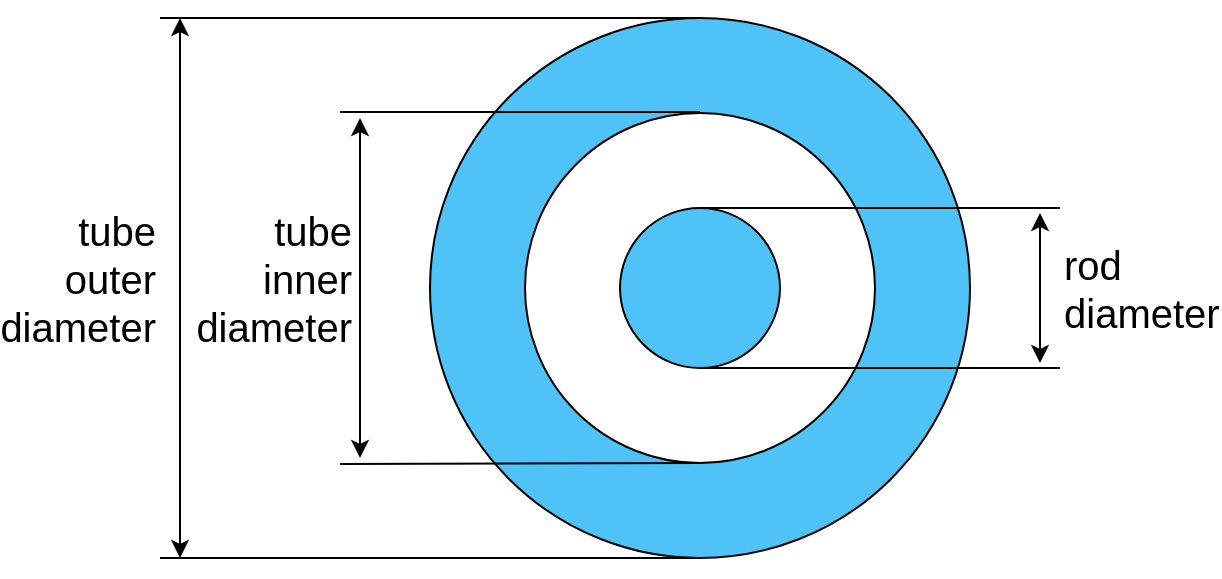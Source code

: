 <mxfile version="12.5.5" type="device"><diagram id="tl17IZcplXw4neYPM0ay" name="Page-1"><mxGraphModel dx="863" dy="460" grid="1" gridSize="10" guides="1" tooltips="1" connect="1" arrows="1" fold="1" page="1" pageScale="1" pageWidth="827" pageHeight="1169" math="0" shadow="0"><root><mxCell id="0"/><mxCell id="1" parent="0"/><mxCell id="xBcWSf_qM2bz_FtuIMoJ-1" value="" style="ellipse;whiteSpace=wrap;html=1;aspect=fixed;fillColor=#4FC3F7;" vertex="1" parent="1"><mxGeometry x="225" y="130" width="270" height="270" as="geometry"/></mxCell><mxCell id="xBcWSf_qM2bz_FtuIMoJ-3" value="" style="ellipse;whiteSpace=wrap;html=1;aspect=fixed;fillColor=#FFFFFF;" vertex="1" parent="1"><mxGeometry x="272.5" y="177.5" width="175" height="175" as="geometry"/></mxCell><mxCell id="xBcWSf_qM2bz_FtuIMoJ-2" value="" style="ellipse;whiteSpace=wrap;html=1;aspect=fixed;fillColor=#4FC3F7;" vertex="1" parent="1"><mxGeometry x="320" y="225" width="80" height="80" as="geometry"/></mxCell><mxCell id="xBcWSf_qM2bz_FtuIMoJ-4" value="" style="endArrow=none;html=1;" edge="1" parent="1"><mxGeometry width="50" height="50" relative="1" as="geometry"><mxPoint x="90" y="130" as="sourcePoint"/><mxPoint x="360" y="130" as="targetPoint"/></mxGeometry></mxCell><mxCell id="xBcWSf_qM2bz_FtuIMoJ-5" value="" style="endArrow=none;html=1;" edge="1" parent="1"><mxGeometry width="50" height="50" relative="1" as="geometry"><mxPoint x="90" y="400" as="sourcePoint"/><mxPoint x="360" y="400" as="targetPoint"/></mxGeometry></mxCell><mxCell id="xBcWSf_qM2bz_FtuIMoJ-6" value="" style="endArrow=none;html=1;" edge="1" parent="1"><mxGeometry width="50" height="50" relative="1" as="geometry"><mxPoint x="180" y="353" as="sourcePoint"/><mxPoint x="360" y="352.5" as="targetPoint"/></mxGeometry></mxCell><mxCell id="xBcWSf_qM2bz_FtuIMoJ-7" value="" style="endArrow=none;html=1;" edge="1" parent="1"><mxGeometry width="50" height="50" relative="1" as="geometry"><mxPoint x="180" y="177" as="sourcePoint"/><mxPoint x="360" y="177" as="targetPoint"/></mxGeometry></mxCell><mxCell id="xBcWSf_qM2bz_FtuIMoJ-8" value="" style="endArrow=none;html=1;" edge="1" parent="1"><mxGeometry width="50" height="50" relative="1" as="geometry"><mxPoint x="360" y="305" as="sourcePoint"/><mxPoint x="540" y="305" as="targetPoint"/></mxGeometry></mxCell><mxCell id="xBcWSf_qM2bz_FtuIMoJ-9" value="" style="endArrow=none;html=1;" edge="1" parent="1"><mxGeometry width="50" height="50" relative="1" as="geometry"><mxPoint x="360" y="225" as="sourcePoint"/><mxPoint x="540" y="225" as="targetPoint"/></mxGeometry></mxCell><mxCell id="xBcWSf_qM2bz_FtuIMoJ-10" value="" style="endArrow=classic;startArrow=classic;html=1;" edge="1" parent="1"><mxGeometry width="50" height="50" relative="1" as="geometry"><mxPoint x="190" y="350" as="sourcePoint"/><mxPoint x="190" y="180" as="targetPoint"/></mxGeometry></mxCell><mxCell id="xBcWSf_qM2bz_FtuIMoJ-11" value="" style="endArrow=classic;startArrow=classic;html=1;" edge="1" parent="1"><mxGeometry width="50" height="50" relative="1" as="geometry"><mxPoint x="100" y="400" as="sourcePoint"/><mxPoint x="100" y="130" as="targetPoint"/></mxGeometry></mxCell><mxCell id="xBcWSf_qM2bz_FtuIMoJ-12" value="" style="endArrow=classic;startArrow=classic;html=1;" edge="1" parent="1"><mxGeometry width="50" height="50" relative="1" as="geometry"><mxPoint x="530" y="302.5" as="sourcePoint"/><mxPoint x="530" y="227.5" as="targetPoint"/></mxGeometry></mxCell><mxCell id="xBcWSf_qM2bz_FtuIMoJ-13" value="&lt;font style=&quot;font-size: 20px&quot;&gt;rod diameter&lt;/font&gt;" style="text;html=1;strokeColor=none;fillColor=none;align=left;verticalAlign=middle;whiteSpace=wrap;rounded=0;" vertex="1" parent="1"><mxGeometry x="540" y="255" width="40" height="20" as="geometry"/></mxCell><mxCell id="xBcWSf_qM2bz_FtuIMoJ-14" value="&lt;div align=&quot;right&quot;&gt;&lt;font style=&quot;font-size: 20px&quot;&gt;tube outer diameter&lt;/font&gt;&lt;br&gt;&lt;/div&gt;" style="text;html=1;strokeColor=none;fillColor=none;align=right;verticalAlign=middle;whiteSpace=wrap;rounded=0;" vertex="1" parent="1"><mxGeometry x="50" y="250" width="40" height="20" as="geometry"/></mxCell><mxCell id="xBcWSf_qM2bz_FtuIMoJ-15" value="&lt;div align=&quot;right&quot;&gt;&lt;font style=&quot;font-size: 20px&quot;&gt;tube inner diameter&lt;/font&gt;&lt;br&gt;&lt;/div&gt;" style="text;html=1;strokeColor=none;fillColor=none;align=right;verticalAlign=middle;whiteSpace=wrap;rounded=0;" vertex="1" parent="1"><mxGeometry x="148" y="250" width="40" height="20" as="geometry"/></mxCell></root></mxGraphModel></diagram></mxfile>